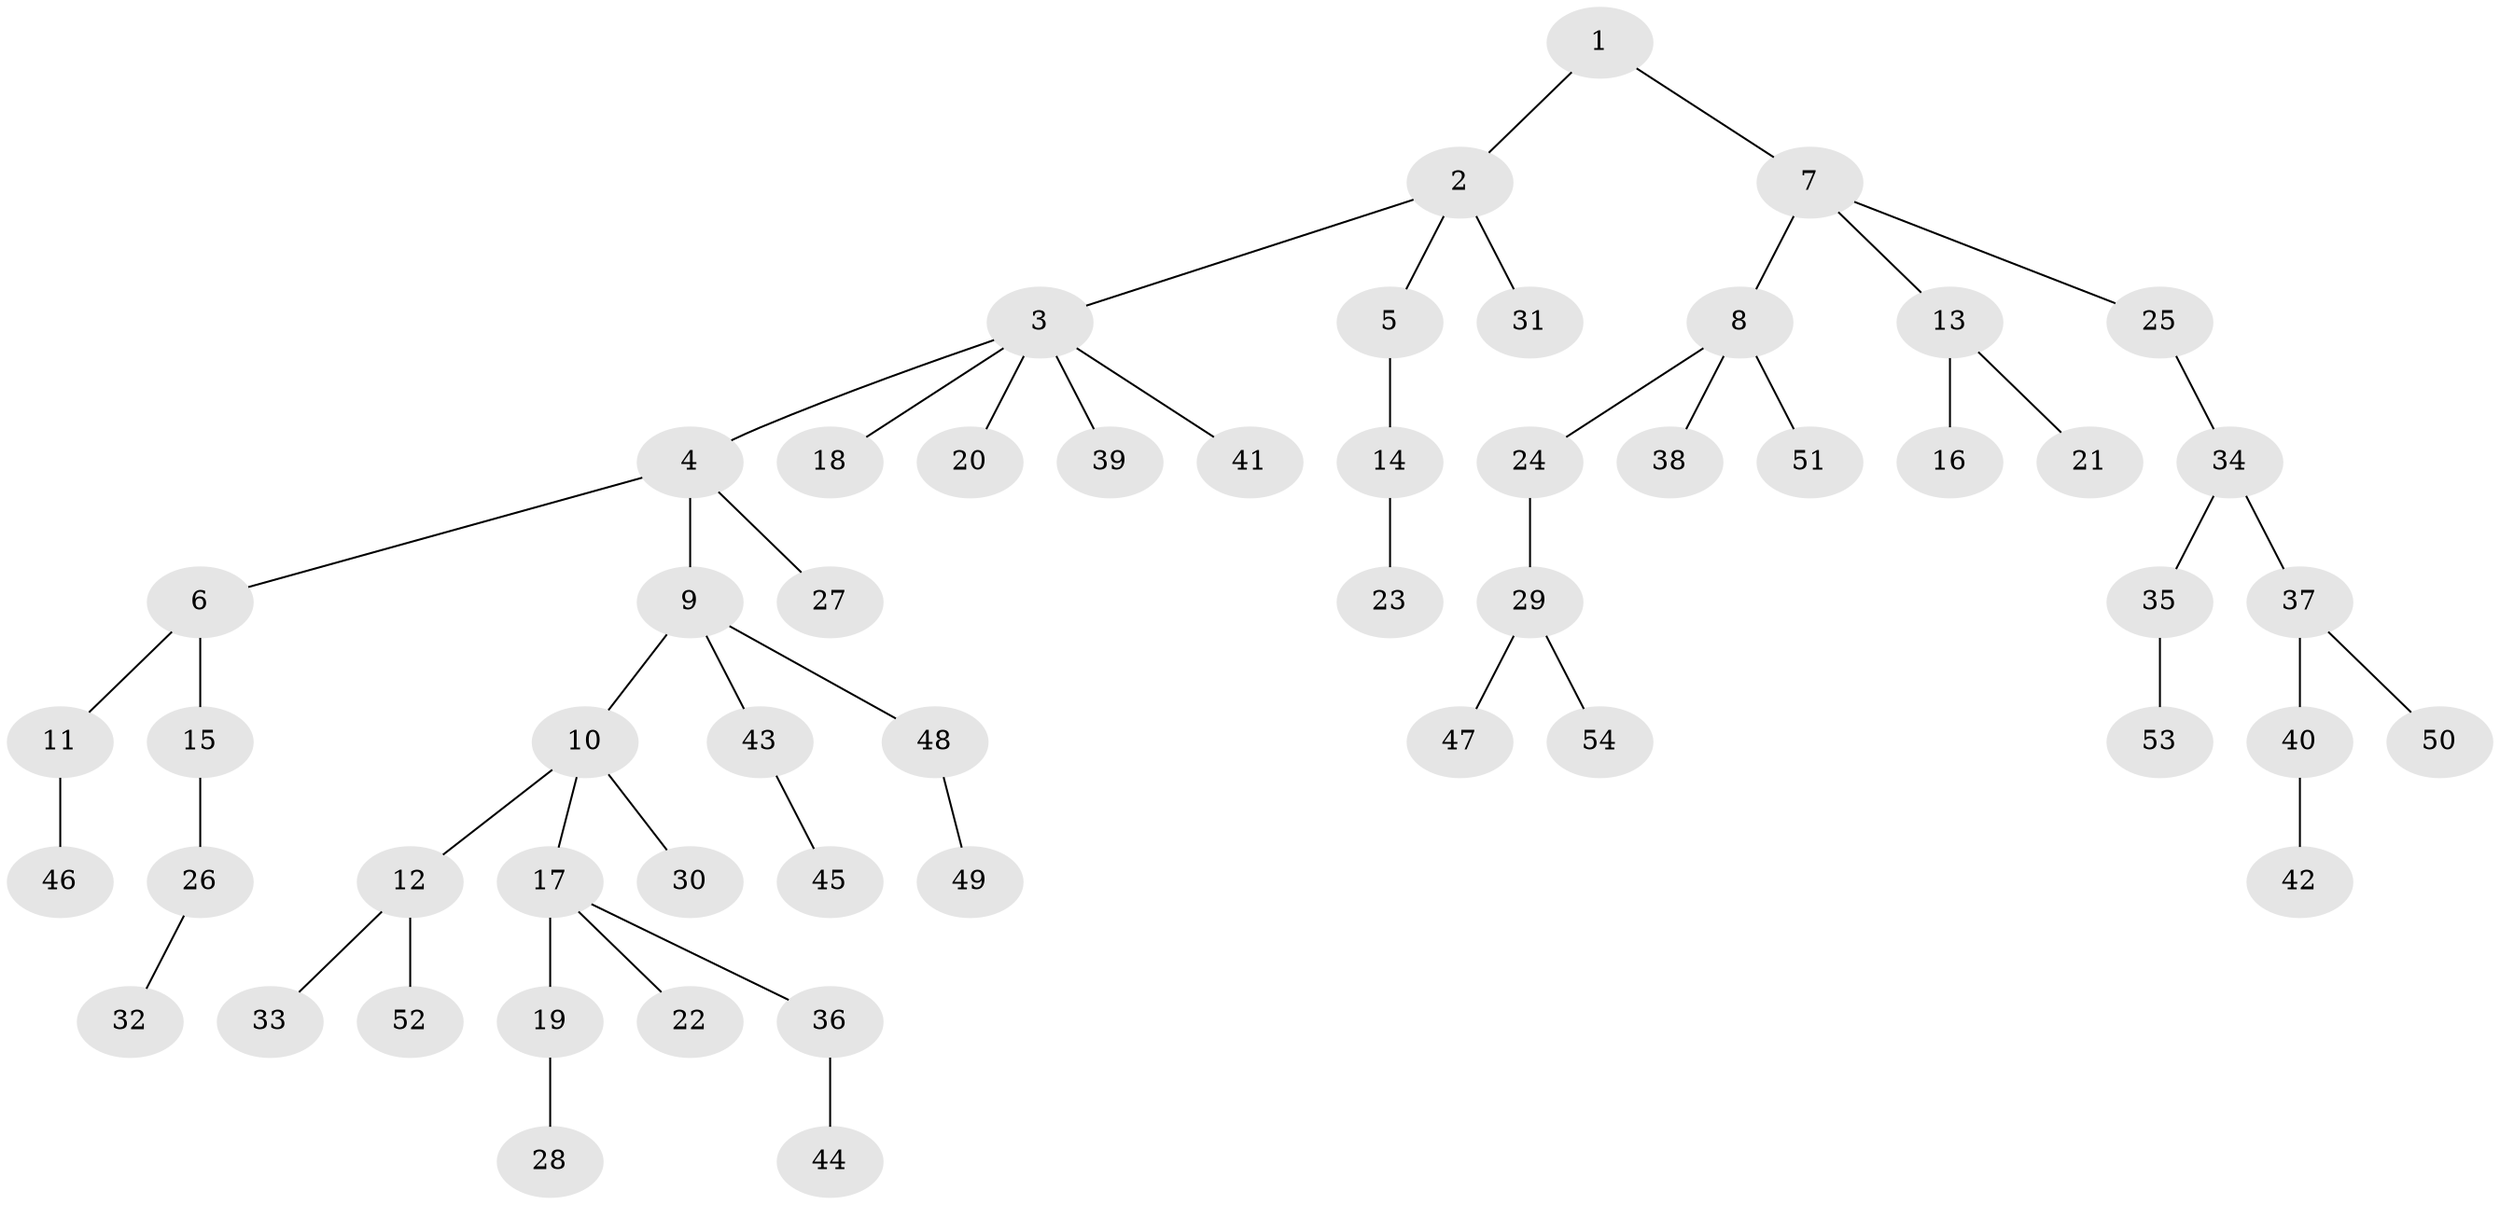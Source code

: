 // Generated by graph-tools (version 1.1) at 2025/11/02/27/25 16:11:25]
// undirected, 54 vertices, 53 edges
graph export_dot {
graph [start="1"]
  node [color=gray90,style=filled];
  1;
  2;
  3;
  4;
  5;
  6;
  7;
  8;
  9;
  10;
  11;
  12;
  13;
  14;
  15;
  16;
  17;
  18;
  19;
  20;
  21;
  22;
  23;
  24;
  25;
  26;
  27;
  28;
  29;
  30;
  31;
  32;
  33;
  34;
  35;
  36;
  37;
  38;
  39;
  40;
  41;
  42;
  43;
  44;
  45;
  46;
  47;
  48;
  49;
  50;
  51;
  52;
  53;
  54;
  1 -- 2;
  1 -- 7;
  2 -- 3;
  2 -- 5;
  2 -- 31;
  3 -- 4;
  3 -- 18;
  3 -- 20;
  3 -- 39;
  3 -- 41;
  4 -- 6;
  4 -- 9;
  4 -- 27;
  5 -- 14;
  6 -- 11;
  6 -- 15;
  7 -- 8;
  7 -- 13;
  7 -- 25;
  8 -- 24;
  8 -- 38;
  8 -- 51;
  9 -- 10;
  9 -- 43;
  9 -- 48;
  10 -- 12;
  10 -- 17;
  10 -- 30;
  11 -- 46;
  12 -- 33;
  12 -- 52;
  13 -- 16;
  13 -- 21;
  14 -- 23;
  15 -- 26;
  17 -- 19;
  17 -- 22;
  17 -- 36;
  19 -- 28;
  24 -- 29;
  25 -- 34;
  26 -- 32;
  29 -- 47;
  29 -- 54;
  34 -- 35;
  34 -- 37;
  35 -- 53;
  36 -- 44;
  37 -- 40;
  37 -- 50;
  40 -- 42;
  43 -- 45;
  48 -- 49;
}
